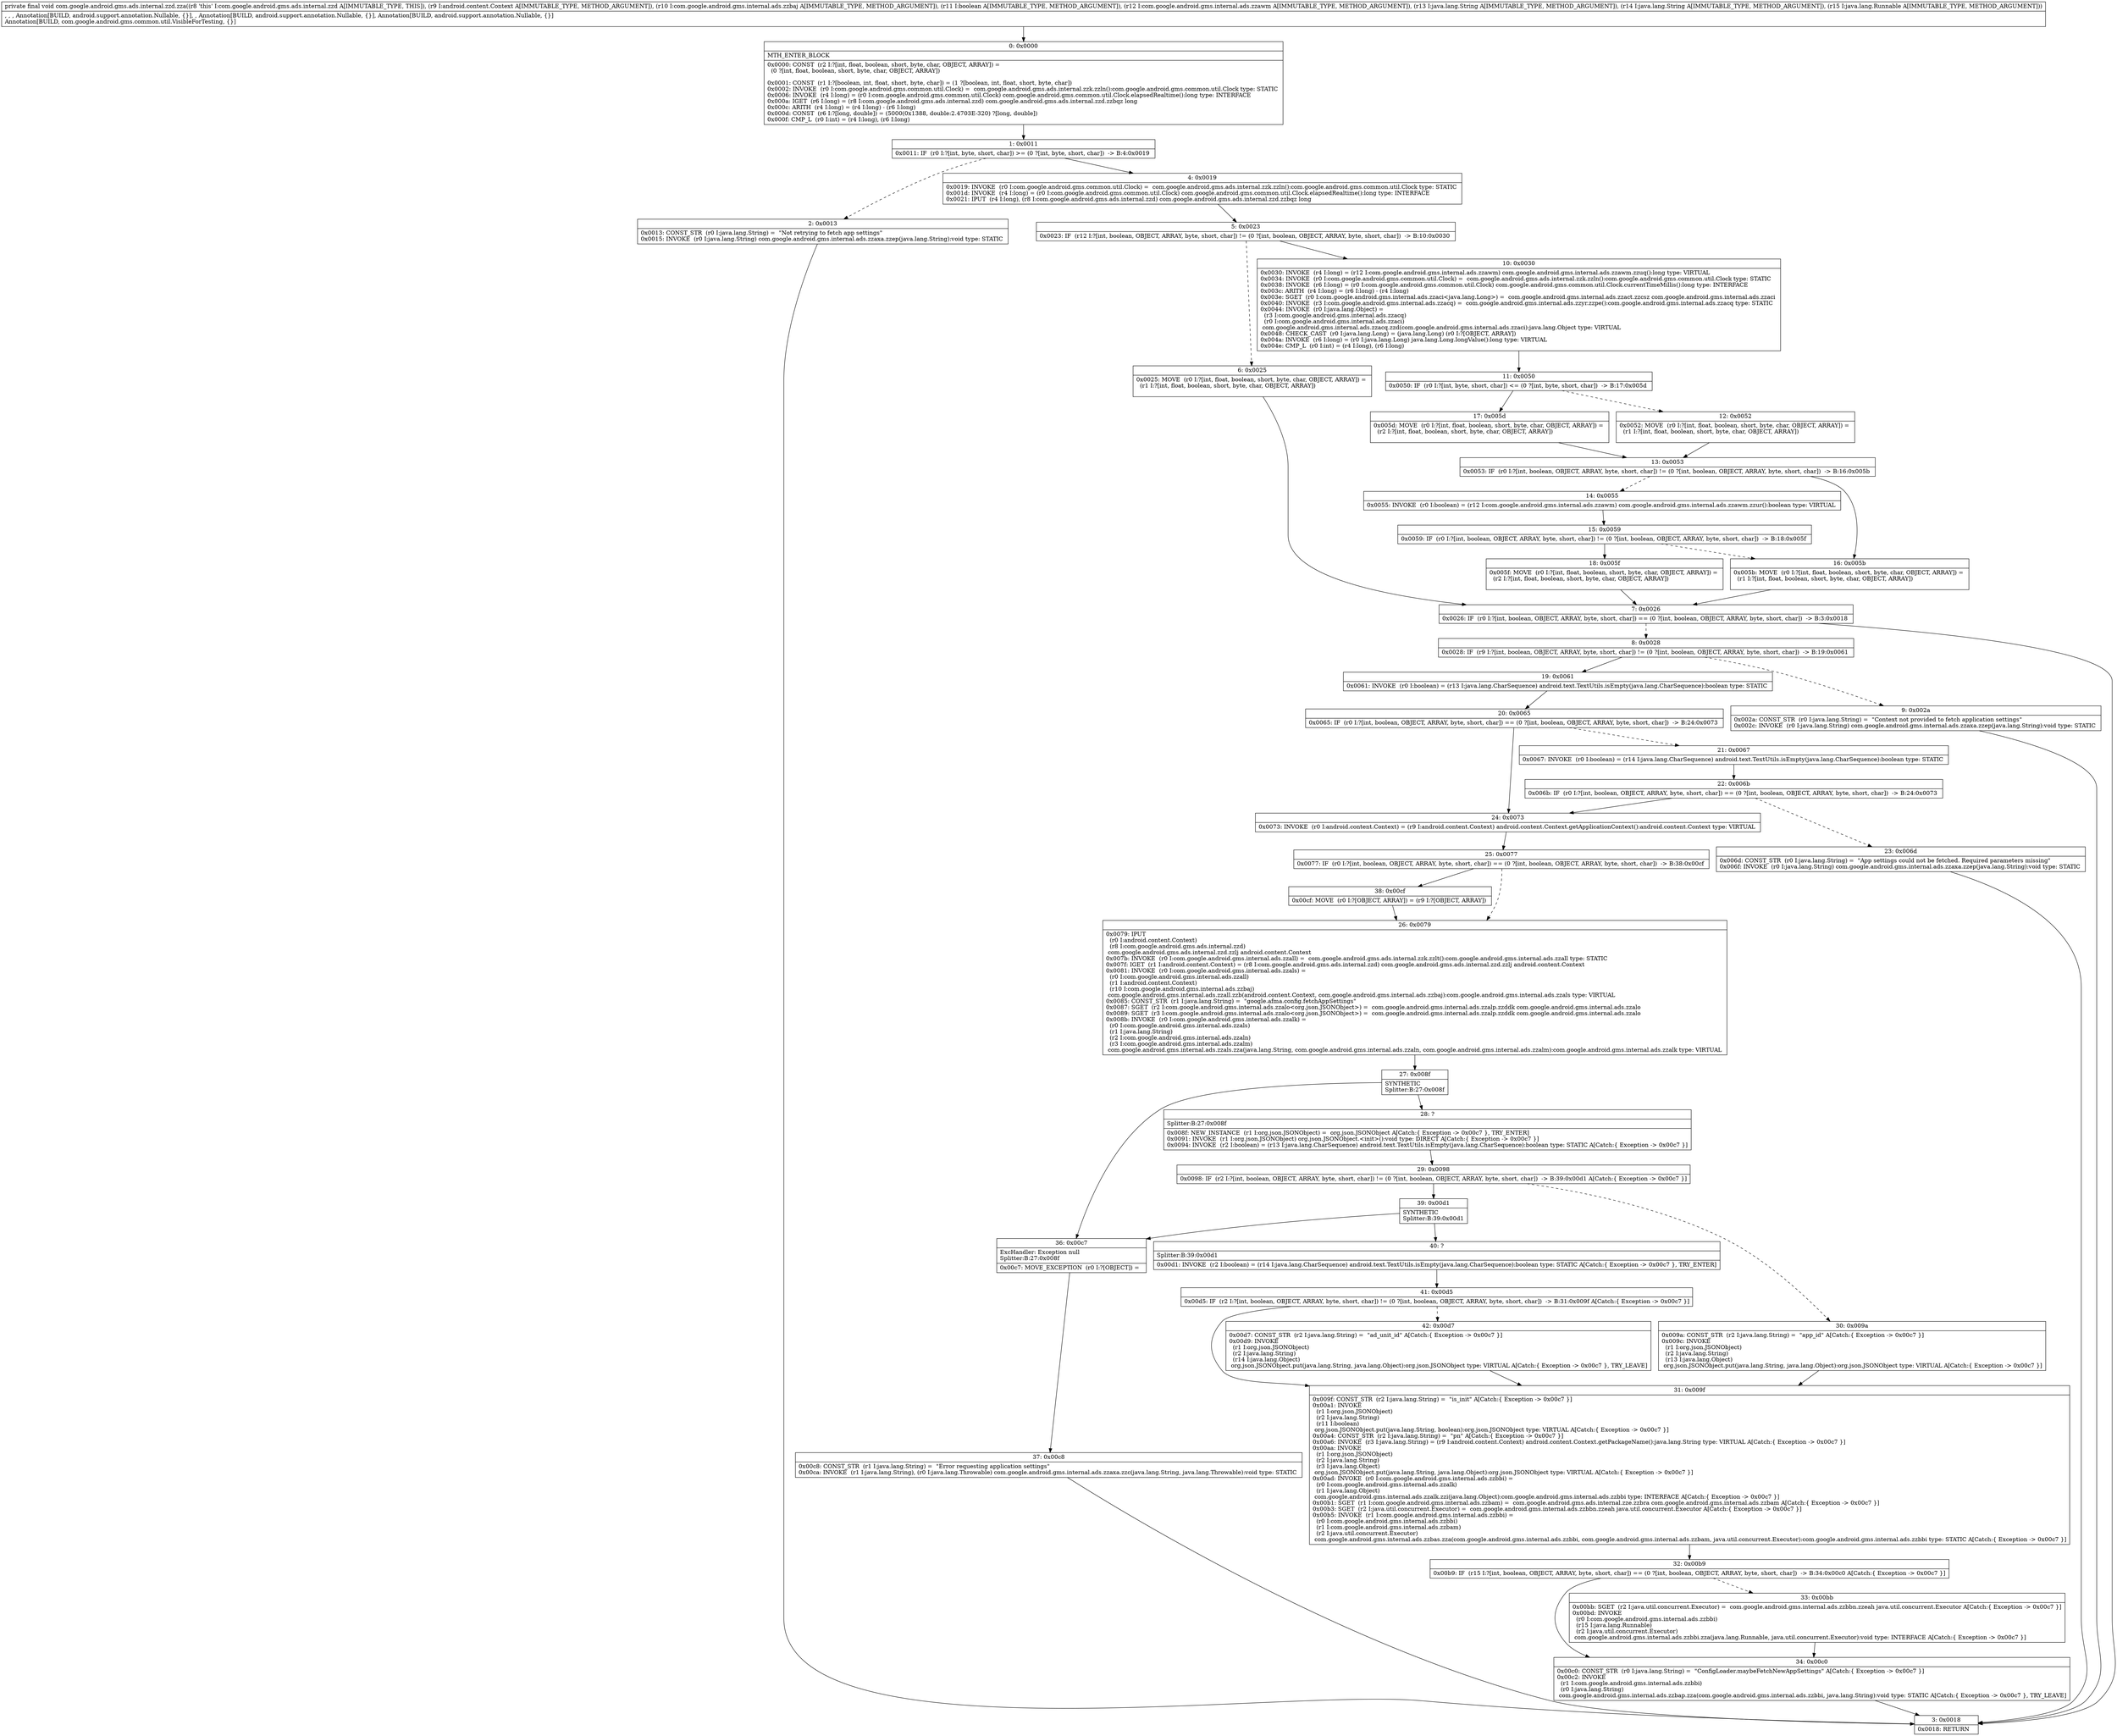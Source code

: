 digraph "CFG forcom.google.android.gms.ads.internal.zzd.zza(Landroid\/content\/Context;Lcom\/google\/android\/gms\/internal\/ads\/zzbaj;ZLcom\/google\/android\/gms\/internal\/ads\/zzawm;Ljava\/lang\/String;Ljava\/lang\/String;Ljava\/lang\/Runnable;)V" {
Node_0 [shape=record,label="{0\:\ 0x0000|MTH_ENTER_BLOCK\l|0x0000: CONST  (r2 I:?[int, float, boolean, short, byte, char, OBJECT, ARRAY]) = \l  (0 ?[int, float, boolean, short, byte, char, OBJECT, ARRAY])\l \l0x0001: CONST  (r1 I:?[boolean, int, float, short, byte, char]) = (1 ?[boolean, int, float, short, byte, char]) \l0x0002: INVOKE  (r0 I:com.google.android.gms.common.util.Clock) =  com.google.android.gms.ads.internal.zzk.zzln():com.google.android.gms.common.util.Clock type: STATIC \l0x0006: INVOKE  (r4 I:long) = (r0 I:com.google.android.gms.common.util.Clock) com.google.android.gms.common.util.Clock.elapsedRealtime():long type: INTERFACE \l0x000a: IGET  (r6 I:long) = (r8 I:com.google.android.gms.ads.internal.zzd) com.google.android.gms.ads.internal.zzd.zzbqz long \l0x000c: ARITH  (r4 I:long) = (r4 I:long) \- (r6 I:long) \l0x000d: CONST  (r6 I:?[long, double]) = (5000(0x1388, double:2.4703E\-320) ?[long, double]) \l0x000f: CMP_L  (r0 I:int) = (r4 I:long), (r6 I:long) \l}"];
Node_1 [shape=record,label="{1\:\ 0x0011|0x0011: IF  (r0 I:?[int, byte, short, char]) \>= (0 ?[int, byte, short, char])  \-\> B:4:0x0019 \l}"];
Node_2 [shape=record,label="{2\:\ 0x0013|0x0013: CONST_STR  (r0 I:java.lang.String) =  \"Not retrying to fetch app settings\" \l0x0015: INVOKE  (r0 I:java.lang.String) com.google.android.gms.internal.ads.zzaxa.zzep(java.lang.String):void type: STATIC \l}"];
Node_3 [shape=record,label="{3\:\ 0x0018|0x0018: RETURN   \l}"];
Node_4 [shape=record,label="{4\:\ 0x0019|0x0019: INVOKE  (r0 I:com.google.android.gms.common.util.Clock) =  com.google.android.gms.ads.internal.zzk.zzln():com.google.android.gms.common.util.Clock type: STATIC \l0x001d: INVOKE  (r4 I:long) = (r0 I:com.google.android.gms.common.util.Clock) com.google.android.gms.common.util.Clock.elapsedRealtime():long type: INTERFACE \l0x0021: IPUT  (r4 I:long), (r8 I:com.google.android.gms.ads.internal.zzd) com.google.android.gms.ads.internal.zzd.zzbqz long \l}"];
Node_5 [shape=record,label="{5\:\ 0x0023|0x0023: IF  (r12 I:?[int, boolean, OBJECT, ARRAY, byte, short, char]) != (0 ?[int, boolean, OBJECT, ARRAY, byte, short, char])  \-\> B:10:0x0030 \l}"];
Node_6 [shape=record,label="{6\:\ 0x0025|0x0025: MOVE  (r0 I:?[int, float, boolean, short, byte, char, OBJECT, ARRAY]) = \l  (r1 I:?[int, float, boolean, short, byte, char, OBJECT, ARRAY])\l \l}"];
Node_7 [shape=record,label="{7\:\ 0x0026|0x0026: IF  (r0 I:?[int, boolean, OBJECT, ARRAY, byte, short, char]) == (0 ?[int, boolean, OBJECT, ARRAY, byte, short, char])  \-\> B:3:0x0018 \l}"];
Node_8 [shape=record,label="{8\:\ 0x0028|0x0028: IF  (r9 I:?[int, boolean, OBJECT, ARRAY, byte, short, char]) != (0 ?[int, boolean, OBJECT, ARRAY, byte, short, char])  \-\> B:19:0x0061 \l}"];
Node_9 [shape=record,label="{9\:\ 0x002a|0x002a: CONST_STR  (r0 I:java.lang.String) =  \"Context not provided to fetch application settings\" \l0x002c: INVOKE  (r0 I:java.lang.String) com.google.android.gms.internal.ads.zzaxa.zzep(java.lang.String):void type: STATIC \l}"];
Node_10 [shape=record,label="{10\:\ 0x0030|0x0030: INVOKE  (r4 I:long) = (r12 I:com.google.android.gms.internal.ads.zzawm) com.google.android.gms.internal.ads.zzawm.zzuq():long type: VIRTUAL \l0x0034: INVOKE  (r0 I:com.google.android.gms.common.util.Clock) =  com.google.android.gms.ads.internal.zzk.zzln():com.google.android.gms.common.util.Clock type: STATIC \l0x0038: INVOKE  (r6 I:long) = (r0 I:com.google.android.gms.common.util.Clock) com.google.android.gms.common.util.Clock.currentTimeMillis():long type: INTERFACE \l0x003c: ARITH  (r4 I:long) = (r6 I:long) \- (r4 I:long) \l0x003e: SGET  (r0 I:com.google.android.gms.internal.ads.zzaci\<java.lang.Long\>) =  com.google.android.gms.internal.ads.zzact.zzcsz com.google.android.gms.internal.ads.zzaci \l0x0040: INVOKE  (r3 I:com.google.android.gms.internal.ads.zzacq) =  com.google.android.gms.internal.ads.zzyr.zzpe():com.google.android.gms.internal.ads.zzacq type: STATIC \l0x0044: INVOKE  (r0 I:java.lang.Object) = \l  (r3 I:com.google.android.gms.internal.ads.zzacq)\l  (r0 I:com.google.android.gms.internal.ads.zzaci)\l com.google.android.gms.internal.ads.zzacq.zzd(com.google.android.gms.internal.ads.zzaci):java.lang.Object type: VIRTUAL \l0x0048: CHECK_CAST  (r0 I:java.lang.Long) = (java.lang.Long) (r0 I:?[OBJECT, ARRAY]) \l0x004a: INVOKE  (r6 I:long) = (r0 I:java.lang.Long) java.lang.Long.longValue():long type: VIRTUAL \l0x004e: CMP_L  (r0 I:int) = (r4 I:long), (r6 I:long) \l}"];
Node_11 [shape=record,label="{11\:\ 0x0050|0x0050: IF  (r0 I:?[int, byte, short, char]) \<= (0 ?[int, byte, short, char])  \-\> B:17:0x005d \l}"];
Node_12 [shape=record,label="{12\:\ 0x0052|0x0052: MOVE  (r0 I:?[int, float, boolean, short, byte, char, OBJECT, ARRAY]) = \l  (r1 I:?[int, float, boolean, short, byte, char, OBJECT, ARRAY])\l \l}"];
Node_13 [shape=record,label="{13\:\ 0x0053|0x0053: IF  (r0 I:?[int, boolean, OBJECT, ARRAY, byte, short, char]) != (0 ?[int, boolean, OBJECT, ARRAY, byte, short, char])  \-\> B:16:0x005b \l}"];
Node_14 [shape=record,label="{14\:\ 0x0055|0x0055: INVOKE  (r0 I:boolean) = (r12 I:com.google.android.gms.internal.ads.zzawm) com.google.android.gms.internal.ads.zzawm.zzur():boolean type: VIRTUAL \l}"];
Node_15 [shape=record,label="{15\:\ 0x0059|0x0059: IF  (r0 I:?[int, boolean, OBJECT, ARRAY, byte, short, char]) != (0 ?[int, boolean, OBJECT, ARRAY, byte, short, char])  \-\> B:18:0x005f \l}"];
Node_16 [shape=record,label="{16\:\ 0x005b|0x005b: MOVE  (r0 I:?[int, float, boolean, short, byte, char, OBJECT, ARRAY]) = \l  (r1 I:?[int, float, boolean, short, byte, char, OBJECT, ARRAY])\l \l}"];
Node_17 [shape=record,label="{17\:\ 0x005d|0x005d: MOVE  (r0 I:?[int, float, boolean, short, byte, char, OBJECT, ARRAY]) = \l  (r2 I:?[int, float, boolean, short, byte, char, OBJECT, ARRAY])\l \l}"];
Node_18 [shape=record,label="{18\:\ 0x005f|0x005f: MOVE  (r0 I:?[int, float, boolean, short, byte, char, OBJECT, ARRAY]) = \l  (r2 I:?[int, float, boolean, short, byte, char, OBJECT, ARRAY])\l \l}"];
Node_19 [shape=record,label="{19\:\ 0x0061|0x0061: INVOKE  (r0 I:boolean) = (r13 I:java.lang.CharSequence) android.text.TextUtils.isEmpty(java.lang.CharSequence):boolean type: STATIC \l}"];
Node_20 [shape=record,label="{20\:\ 0x0065|0x0065: IF  (r0 I:?[int, boolean, OBJECT, ARRAY, byte, short, char]) == (0 ?[int, boolean, OBJECT, ARRAY, byte, short, char])  \-\> B:24:0x0073 \l}"];
Node_21 [shape=record,label="{21\:\ 0x0067|0x0067: INVOKE  (r0 I:boolean) = (r14 I:java.lang.CharSequence) android.text.TextUtils.isEmpty(java.lang.CharSequence):boolean type: STATIC \l}"];
Node_22 [shape=record,label="{22\:\ 0x006b|0x006b: IF  (r0 I:?[int, boolean, OBJECT, ARRAY, byte, short, char]) == (0 ?[int, boolean, OBJECT, ARRAY, byte, short, char])  \-\> B:24:0x0073 \l}"];
Node_23 [shape=record,label="{23\:\ 0x006d|0x006d: CONST_STR  (r0 I:java.lang.String) =  \"App settings could not be fetched. Required parameters missing\" \l0x006f: INVOKE  (r0 I:java.lang.String) com.google.android.gms.internal.ads.zzaxa.zzep(java.lang.String):void type: STATIC \l}"];
Node_24 [shape=record,label="{24\:\ 0x0073|0x0073: INVOKE  (r0 I:android.content.Context) = (r9 I:android.content.Context) android.content.Context.getApplicationContext():android.content.Context type: VIRTUAL \l}"];
Node_25 [shape=record,label="{25\:\ 0x0077|0x0077: IF  (r0 I:?[int, boolean, OBJECT, ARRAY, byte, short, char]) == (0 ?[int, boolean, OBJECT, ARRAY, byte, short, char])  \-\> B:38:0x00cf \l}"];
Node_26 [shape=record,label="{26\:\ 0x0079|0x0079: IPUT  \l  (r0 I:android.content.Context)\l  (r8 I:com.google.android.gms.ads.internal.zzd)\l com.google.android.gms.ads.internal.zzd.zzlj android.content.Context \l0x007b: INVOKE  (r0 I:com.google.android.gms.internal.ads.zzall) =  com.google.android.gms.ads.internal.zzk.zzlt():com.google.android.gms.internal.ads.zzall type: STATIC \l0x007f: IGET  (r1 I:android.content.Context) = (r8 I:com.google.android.gms.ads.internal.zzd) com.google.android.gms.ads.internal.zzd.zzlj android.content.Context \l0x0081: INVOKE  (r0 I:com.google.android.gms.internal.ads.zzals) = \l  (r0 I:com.google.android.gms.internal.ads.zzall)\l  (r1 I:android.content.Context)\l  (r10 I:com.google.android.gms.internal.ads.zzbaj)\l com.google.android.gms.internal.ads.zzall.zzb(android.content.Context, com.google.android.gms.internal.ads.zzbaj):com.google.android.gms.internal.ads.zzals type: VIRTUAL \l0x0085: CONST_STR  (r1 I:java.lang.String) =  \"google.afma.config.fetchAppSettings\" \l0x0087: SGET  (r2 I:com.google.android.gms.internal.ads.zzalo\<org.json.JSONObject\>) =  com.google.android.gms.internal.ads.zzalp.zzddk com.google.android.gms.internal.ads.zzalo \l0x0089: SGET  (r3 I:com.google.android.gms.internal.ads.zzalo\<org.json.JSONObject\>) =  com.google.android.gms.internal.ads.zzalp.zzddk com.google.android.gms.internal.ads.zzalo \l0x008b: INVOKE  (r0 I:com.google.android.gms.internal.ads.zzalk) = \l  (r0 I:com.google.android.gms.internal.ads.zzals)\l  (r1 I:java.lang.String)\l  (r2 I:com.google.android.gms.internal.ads.zzaln)\l  (r3 I:com.google.android.gms.internal.ads.zzalm)\l com.google.android.gms.internal.ads.zzals.zza(java.lang.String, com.google.android.gms.internal.ads.zzaln, com.google.android.gms.internal.ads.zzalm):com.google.android.gms.internal.ads.zzalk type: VIRTUAL \l}"];
Node_27 [shape=record,label="{27\:\ 0x008f|SYNTHETIC\lSplitter:B:27:0x008f\l}"];
Node_28 [shape=record,label="{28\:\ ?|Splitter:B:27:0x008f\l|0x008f: NEW_INSTANCE  (r1 I:org.json.JSONObject) =  org.json.JSONObject A[Catch:\{ Exception \-\> 0x00c7 \}, TRY_ENTER]\l0x0091: INVOKE  (r1 I:org.json.JSONObject) org.json.JSONObject.\<init\>():void type: DIRECT A[Catch:\{ Exception \-\> 0x00c7 \}]\l0x0094: INVOKE  (r2 I:boolean) = (r13 I:java.lang.CharSequence) android.text.TextUtils.isEmpty(java.lang.CharSequence):boolean type: STATIC A[Catch:\{ Exception \-\> 0x00c7 \}]\l}"];
Node_29 [shape=record,label="{29\:\ 0x0098|0x0098: IF  (r2 I:?[int, boolean, OBJECT, ARRAY, byte, short, char]) != (0 ?[int, boolean, OBJECT, ARRAY, byte, short, char])  \-\> B:39:0x00d1 A[Catch:\{ Exception \-\> 0x00c7 \}]\l}"];
Node_30 [shape=record,label="{30\:\ 0x009a|0x009a: CONST_STR  (r2 I:java.lang.String) =  \"app_id\" A[Catch:\{ Exception \-\> 0x00c7 \}]\l0x009c: INVOKE  \l  (r1 I:org.json.JSONObject)\l  (r2 I:java.lang.String)\l  (r13 I:java.lang.Object)\l org.json.JSONObject.put(java.lang.String, java.lang.Object):org.json.JSONObject type: VIRTUAL A[Catch:\{ Exception \-\> 0x00c7 \}]\l}"];
Node_31 [shape=record,label="{31\:\ 0x009f|0x009f: CONST_STR  (r2 I:java.lang.String) =  \"is_init\" A[Catch:\{ Exception \-\> 0x00c7 \}]\l0x00a1: INVOKE  \l  (r1 I:org.json.JSONObject)\l  (r2 I:java.lang.String)\l  (r11 I:boolean)\l org.json.JSONObject.put(java.lang.String, boolean):org.json.JSONObject type: VIRTUAL A[Catch:\{ Exception \-\> 0x00c7 \}]\l0x00a4: CONST_STR  (r2 I:java.lang.String) =  \"pn\" A[Catch:\{ Exception \-\> 0x00c7 \}]\l0x00a6: INVOKE  (r3 I:java.lang.String) = (r9 I:android.content.Context) android.content.Context.getPackageName():java.lang.String type: VIRTUAL A[Catch:\{ Exception \-\> 0x00c7 \}]\l0x00aa: INVOKE  \l  (r1 I:org.json.JSONObject)\l  (r2 I:java.lang.String)\l  (r3 I:java.lang.Object)\l org.json.JSONObject.put(java.lang.String, java.lang.Object):org.json.JSONObject type: VIRTUAL A[Catch:\{ Exception \-\> 0x00c7 \}]\l0x00ad: INVOKE  (r0 I:com.google.android.gms.internal.ads.zzbbi) = \l  (r0 I:com.google.android.gms.internal.ads.zzalk)\l  (r1 I:java.lang.Object)\l com.google.android.gms.internal.ads.zzalk.zzi(java.lang.Object):com.google.android.gms.internal.ads.zzbbi type: INTERFACE A[Catch:\{ Exception \-\> 0x00c7 \}]\l0x00b1: SGET  (r1 I:com.google.android.gms.internal.ads.zzbam) =  com.google.android.gms.ads.internal.zze.zzbra com.google.android.gms.internal.ads.zzbam A[Catch:\{ Exception \-\> 0x00c7 \}]\l0x00b3: SGET  (r2 I:java.util.concurrent.Executor) =  com.google.android.gms.internal.ads.zzbbn.zzeah java.util.concurrent.Executor A[Catch:\{ Exception \-\> 0x00c7 \}]\l0x00b5: INVOKE  (r1 I:com.google.android.gms.internal.ads.zzbbi) = \l  (r0 I:com.google.android.gms.internal.ads.zzbbi)\l  (r1 I:com.google.android.gms.internal.ads.zzbam)\l  (r2 I:java.util.concurrent.Executor)\l com.google.android.gms.internal.ads.zzbas.zza(com.google.android.gms.internal.ads.zzbbi, com.google.android.gms.internal.ads.zzbam, java.util.concurrent.Executor):com.google.android.gms.internal.ads.zzbbi type: STATIC A[Catch:\{ Exception \-\> 0x00c7 \}]\l}"];
Node_32 [shape=record,label="{32\:\ 0x00b9|0x00b9: IF  (r15 I:?[int, boolean, OBJECT, ARRAY, byte, short, char]) == (0 ?[int, boolean, OBJECT, ARRAY, byte, short, char])  \-\> B:34:0x00c0 A[Catch:\{ Exception \-\> 0x00c7 \}]\l}"];
Node_33 [shape=record,label="{33\:\ 0x00bb|0x00bb: SGET  (r2 I:java.util.concurrent.Executor) =  com.google.android.gms.internal.ads.zzbbn.zzeah java.util.concurrent.Executor A[Catch:\{ Exception \-\> 0x00c7 \}]\l0x00bd: INVOKE  \l  (r0 I:com.google.android.gms.internal.ads.zzbbi)\l  (r15 I:java.lang.Runnable)\l  (r2 I:java.util.concurrent.Executor)\l com.google.android.gms.internal.ads.zzbbi.zza(java.lang.Runnable, java.util.concurrent.Executor):void type: INTERFACE A[Catch:\{ Exception \-\> 0x00c7 \}]\l}"];
Node_34 [shape=record,label="{34\:\ 0x00c0|0x00c0: CONST_STR  (r0 I:java.lang.String) =  \"ConfigLoader.maybeFetchNewAppSettings\" A[Catch:\{ Exception \-\> 0x00c7 \}]\l0x00c2: INVOKE  \l  (r1 I:com.google.android.gms.internal.ads.zzbbi)\l  (r0 I:java.lang.String)\l com.google.android.gms.internal.ads.zzbap.zza(com.google.android.gms.internal.ads.zzbbi, java.lang.String):void type: STATIC A[Catch:\{ Exception \-\> 0x00c7 \}, TRY_LEAVE]\l}"];
Node_36 [shape=record,label="{36\:\ 0x00c7|ExcHandler: Exception null\lSplitter:B:27:0x008f\l|0x00c7: MOVE_EXCEPTION  (r0 I:?[OBJECT]) =  \l}"];
Node_37 [shape=record,label="{37\:\ 0x00c8|0x00c8: CONST_STR  (r1 I:java.lang.String) =  \"Error requesting application settings\" \l0x00ca: INVOKE  (r1 I:java.lang.String), (r0 I:java.lang.Throwable) com.google.android.gms.internal.ads.zzaxa.zzc(java.lang.String, java.lang.Throwable):void type: STATIC \l}"];
Node_38 [shape=record,label="{38\:\ 0x00cf|0x00cf: MOVE  (r0 I:?[OBJECT, ARRAY]) = (r9 I:?[OBJECT, ARRAY]) \l}"];
Node_39 [shape=record,label="{39\:\ 0x00d1|SYNTHETIC\lSplitter:B:39:0x00d1\l}"];
Node_40 [shape=record,label="{40\:\ ?|Splitter:B:39:0x00d1\l|0x00d1: INVOKE  (r2 I:boolean) = (r14 I:java.lang.CharSequence) android.text.TextUtils.isEmpty(java.lang.CharSequence):boolean type: STATIC A[Catch:\{ Exception \-\> 0x00c7 \}, TRY_ENTER]\l}"];
Node_41 [shape=record,label="{41\:\ 0x00d5|0x00d5: IF  (r2 I:?[int, boolean, OBJECT, ARRAY, byte, short, char]) != (0 ?[int, boolean, OBJECT, ARRAY, byte, short, char])  \-\> B:31:0x009f A[Catch:\{ Exception \-\> 0x00c7 \}]\l}"];
Node_42 [shape=record,label="{42\:\ 0x00d7|0x00d7: CONST_STR  (r2 I:java.lang.String) =  \"ad_unit_id\" A[Catch:\{ Exception \-\> 0x00c7 \}]\l0x00d9: INVOKE  \l  (r1 I:org.json.JSONObject)\l  (r2 I:java.lang.String)\l  (r14 I:java.lang.Object)\l org.json.JSONObject.put(java.lang.String, java.lang.Object):org.json.JSONObject type: VIRTUAL A[Catch:\{ Exception \-\> 0x00c7 \}, TRY_LEAVE]\l}"];
MethodNode[shape=record,label="{private final void com.google.android.gms.ads.internal.zzd.zza((r8 'this' I:com.google.android.gms.ads.internal.zzd A[IMMUTABLE_TYPE, THIS]), (r9 I:android.content.Context A[IMMUTABLE_TYPE, METHOD_ARGUMENT]), (r10 I:com.google.android.gms.internal.ads.zzbaj A[IMMUTABLE_TYPE, METHOD_ARGUMENT]), (r11 I:boolean A[IMMUTABLE_TYPE, METHOD_ARGUMENT]), (r12 I:com.google.android.gms.internal.ads.zzawm A[IMMUTABLE_TYPE, METHOD_ARGUMENT]), (r13 I:java.lang.String A[IMMUTABLE_TYPE, METHOD_ARGUMENT]), (r14 I:java.lang.String A[IMMUTABLE_TYPE, METHOD_ARGUMENT]), (r15 I:java.lang.Runnable A[IMMUTABLE_TYPE, METHOD_ARGUMENT]))  | , , , Annotation[BUILD, android.support.annotation.Nullable, \{\}], , Annotation[BUILD, android.support.annotation.Nullable, \{\}], Annotation[BUILD, android.support.annotation.Nullable, \{\}]\lAnnotation[BUILD, com.google.android.gms.common.util.VisibleForTesting, \{\}]\l}"];
MethodNode -> Node_0;
Node_0 -> Node_1;
Node_1 -> Node_2[style=dashed];
Node_1 -> Node_4;
Node_2 -> Node_3;
Node_4 -> Node_5;
Node_5 -> Node_6[style=dashed];
Node_5 -> Node_10;
Node_6 -> Node_7;
Node_7 -> Node_3;
Node_7 -> Node_8[style=dashed];
Node_8 -> Node_9[style=dashed];
Node_8 -> Node_19;
Node_9 -> Node_3;
Node_10 -> Node_11;
Node_11 -> Node_12[style=dashed];
Node_11 -> Node_17;
Node_12 -> Node_13;
Node_13 -> Node_14[style=dashed];
Node_13 -> Node_16;
Node_14 -> Node_15;
Node_15 -> Node_16[style=dashed];
Node_15 -> Node_18;
Node_16 -> Node_7;
Node_17 -> Node_13;
Node_18 -> Node_7;
Node_19 -> Node_20;
Node_20 -> Node_21[style=dashed];
Node_20 -> Node_24;
Node_21 -> Node_22;
Node_22 -> Node_23[style=dashed];
Node_22 -> Node_24;
Node_23 -> Node_3;
Node_24 -> Node_25;
Node_25 -> Node_26[style=dashed];
Node_25 -> Node_38;
Node_26 -> Node_27;
Node_27 -> Node_28;
Node_27 -> Node_36;
Node_28 -> Node_29;
Node_29 -> Node_30[style=dashed];
Node_29 -> Node_39;
Node_30 -> Node_31;
Node_31 -> Node_32;
Node_32 -> Node_33[style=dashed];
Node_32 -> Node_34;
Node_33 -> Node_34;
Node_34 -> Node_3;
Node_36 -> Node_37;
Node_37 -> Node_3;
Node_38 -> Node_26;
Node_39 -> Node_40;
Node_39 -> Node_36;
Node_40 -> Node_41;
Node_41 -> Node_31;
Node_41 -> Node_42[style=dashed];
Node_42 -> Node_31;
}

